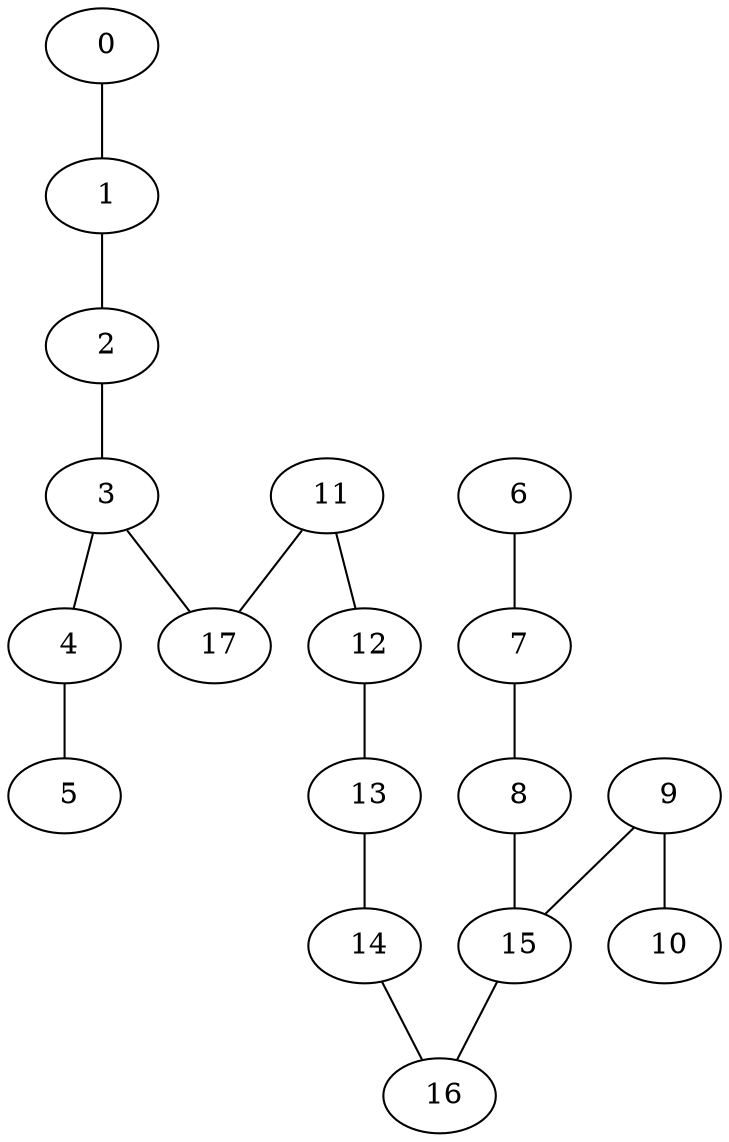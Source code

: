 graph {
0[label = " 0"]
1[label = " 1"]
2[label = " 2"]
3[label = " 3"]
4[label = " 4"]
5[label = " 5"]
6[label = " 6"]
7[label = " 7"]
8[label = " 8"]
9[label = " 9"]
10[label = " 10"]
11[label = " 11"]
12[label = " 12"]
13[label = " 13"]
14[label = " 14"]
15[label = " 15"]
16[label = " 16"]
17[label = " 17"]
0--1
1--2
2--3
3--4
3--17
4--5
6--7
7--8
8--15
9--10
9--15
11--12
11--17
12--13
13--14
14--16
15--16
}
